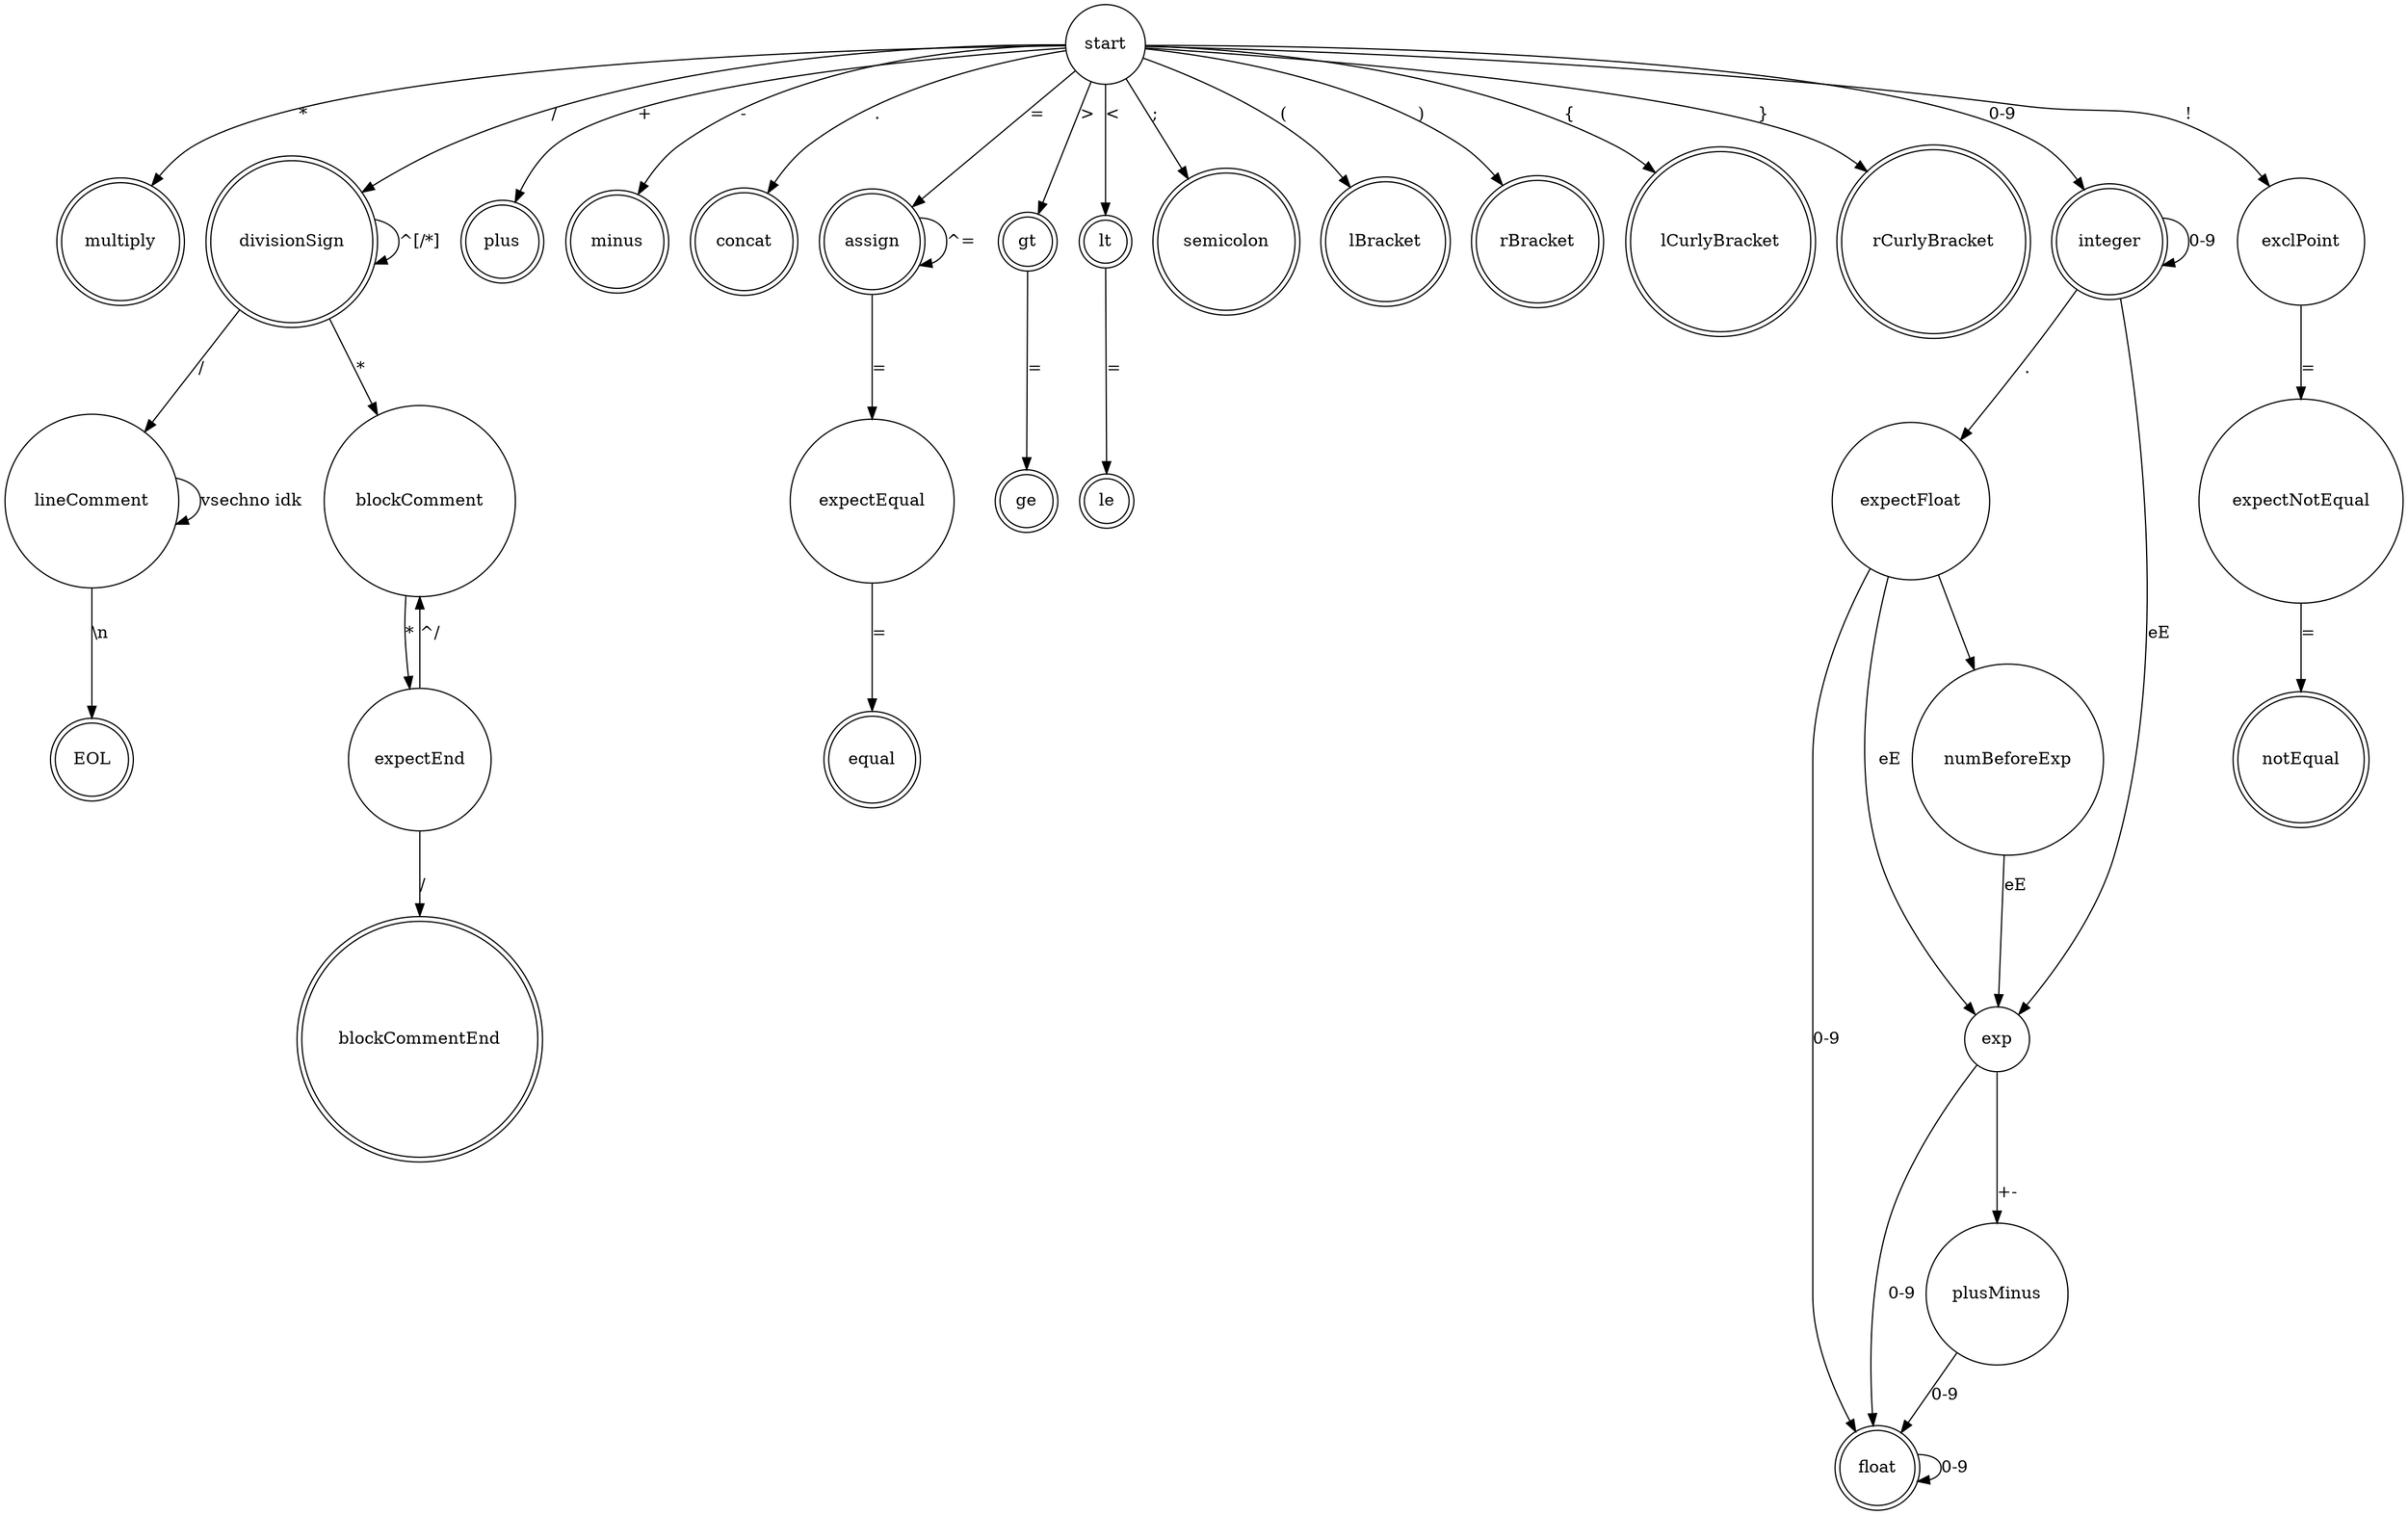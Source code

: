 digraph G {
    node [shape=circle]{
        node [shape=doublecircle]
        multiply, EOL, blockCommentEnd, divisionSign, plus, minus
        concat, assign, equal, gt, ge, lt, le, semicolon
        lBracket,rBracket, lCurlyBracket, rCurlyBracket, notEqual
        integer, float
    }
    start -> multiply [label = "*";];
    start -> divisionSign [label = "/";];
    divisionSign -> divisionSign [label = "^[/*]"]
    divisionSign -> lineComment [label="/"]
    lineComment -> lineComment [label="vsechno idk"]
    lineComment -> EOL [label="\\n"]
    divisionSign -> blockComment [label="*"]
    blockComment -> expectEnd[label="*"]
    expectEnd -> blockCommentEnd[label="/"]
    expectEnd -> blockComment[label="^/"]
    start -> plus[label="+"]
    start -> minus[label="-"]
    start -> concat[label="."]
    start -> assign[label="="]
    assign -> assign[label="^="]
    assign -> expectEqual[label="="]
    expectEqual -> equal[label="="]
    start -> gt[label=">"]
    gt -> ge[label="="]
    start -> lt[label="<"]
    lt -> le[label="="]
    start -> exclPoint[label="!"]
    exclPoint -> expectNotEqual[label="="]
    expectNotEqual -> notEqual[label="="]
    start -> semicolon[label=";"]
    start -> lBracket[label="("]
    start -> rBracket[label=")"]
    start -> lCurlyBracket[label="{"]
    start -> rCurlyBracket[label="}"]
    start -> integer[label="0-9"]
    integer -> integer[label="0-9"]
    integer -> expectFloat[label="."]
    expectFloat -> float[label="0-9"]
    float -> float[label="0-9"]
    integer -> exp[label="eE"]
    expectFloat -> exp[label="eE"]
    exp -> float[label="0-9"]
    exp -> plusMinus[label="+-"]
    plusMinus -> float[label="0-9"]
    expectFloat -> numBeforeExp[]
    numBeforeExp -> exp [label="eE"]
}
